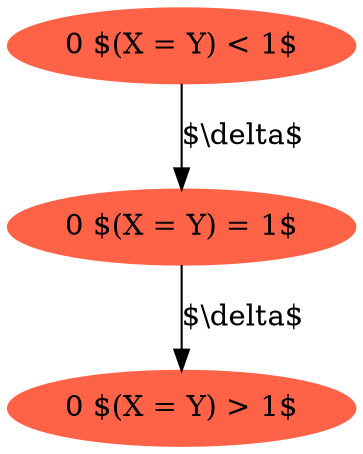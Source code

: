 digraph {
"0 $(X = Y) < 1$" [style=filled,color=tomato];
"0 $(X = Y) = 1$" [style=filled,color=tomato];
"0 $(X = Y) > 1$" [style=filled,color=tomato];
"0 $(X = Y) < 1$" -> "0 $(X = Y) = 1$" [label = "$\\delta$"]
"0 $(X = Y) = 1$" -> "0 $(X = Y) > 1$" [label = "$\\delta$"]
}
